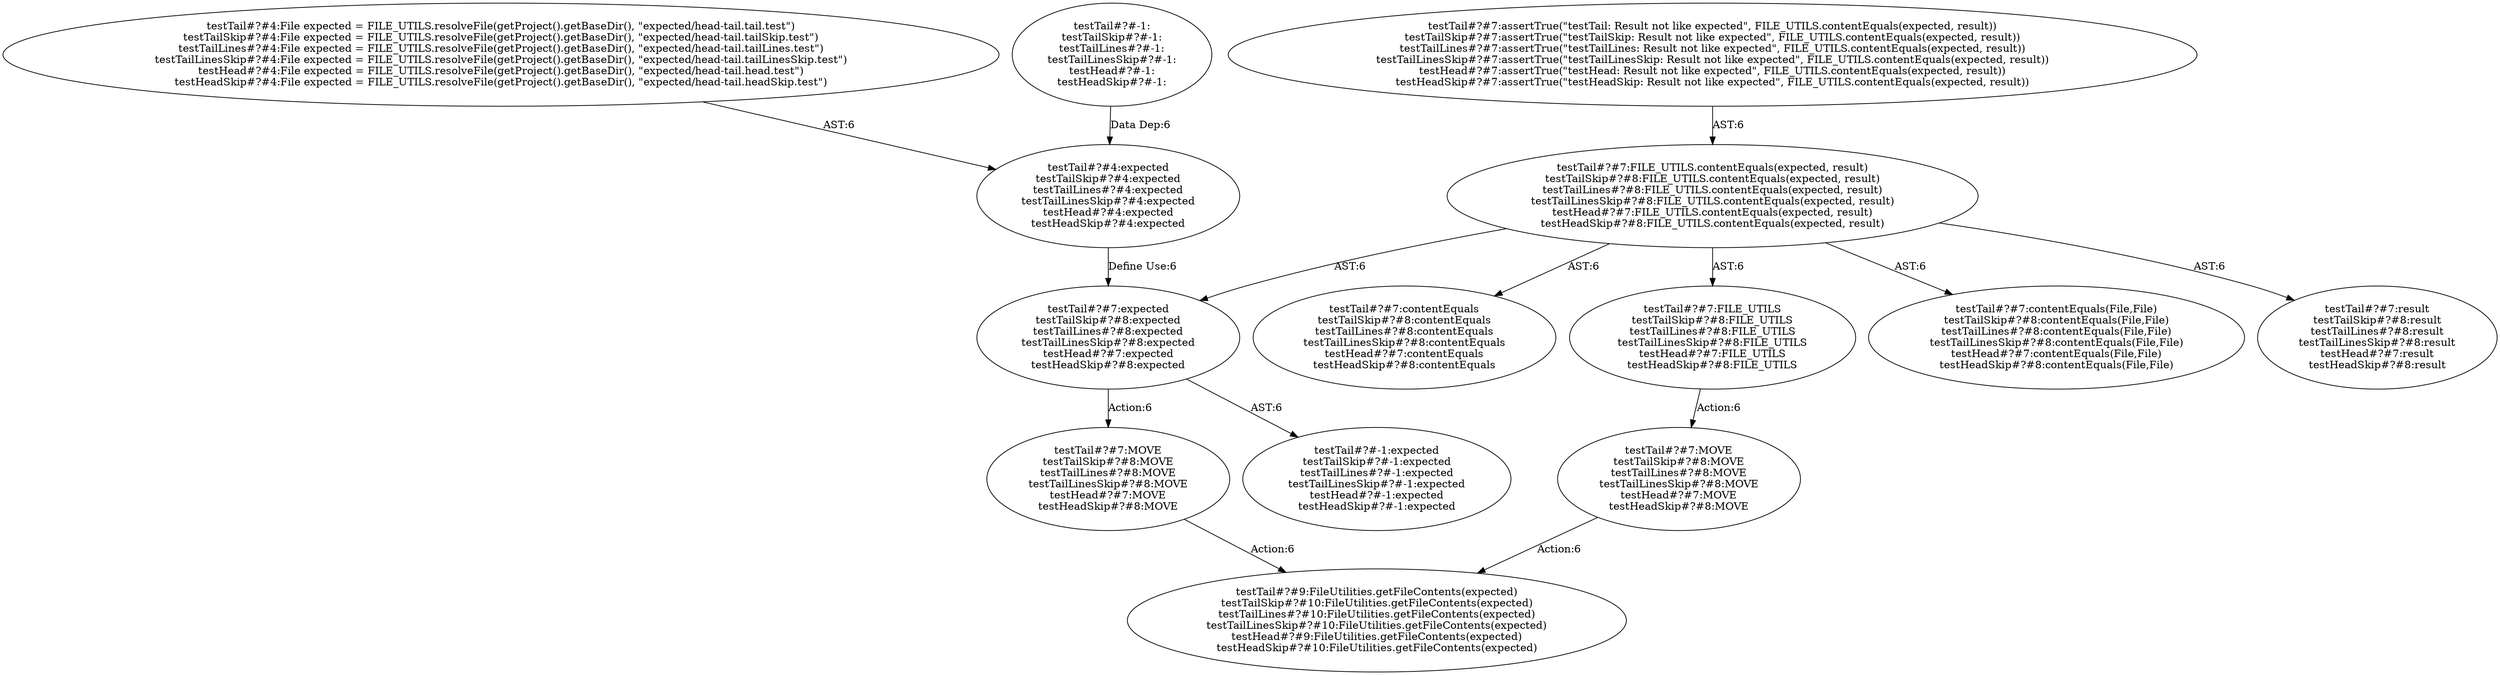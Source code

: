 digraph "Pattern" {
0 [label="testTail#?#7:MOVE
testTailSkip#?#8:MOVE
testTailLines#?#8:MOVE
testTailLinesSkip#?#8:MOVE
testHead#?#7:MOVE
testHeadSkip#?#8:MOVE" shape=ellipse]
1 [label="testTail#?#7:expected
testTailSkip#?#8:expected
testTailLines#?#8:expected
testTailLinesSkip#?#8:expected
testHead#?#7:expected
testHeadSkip#?#8:expected" shape=ellipse]
2 [label="testTail#?#4:expected
testTailSkip#?#4:expected
testTailLines#?#4:expected
testTailLinesSkip#?#4:expected
testHead#?#4:expected
testHeadSkip#?#4:expected" shape=ellipse]
3 [label="testTail#?#4:File expected = FILE_UTILS.resolveFile(getProject().getBaseDir(), \"expected/head-tail.tail.test\")
testTailSkip#?#4:File expected = FILE_UTILS.resolveFile(getProject().getBaseDir(), \"expected/head-tail.tailSkip.test\")
testTailLines#?#4:File expected = FILE_UTILS.resolveFile(getProject().getBaseDir(), \"expected/head-tail.tailLines.test\")
testTailLinesSkip#?#4:File expected = FILE_UTILS.resolveFile(getProject().getBaseDir(), \"expected/head-tail.tailLinesSkip.test\")
testHead#?#4:File expected = FILE_UTILS.resolveFile(getProject().getBaseDir(), \"expected/head-tail.head.test\")
testHeadSkip#?#4:File expected = FILE_UTILS.resolveFile(getProject().getBaseDir(), \"expected/head-tail.headSkip.test\")" shape=ellipse]
4 [label="testTail#?#-1:
testTailSkip#?#-1:
testTailLines#?#-1:
testTailLinesSkip#?#-1:
testHead#?#-1:
testHeadSkip#?#-1:" shape=ellipse]
5 [label="testTail#?#7:FILE_UTILS.contentEquals(expected, result)
testTailSkip#?#8:FILE_UTILS.contentEquals(expected, result)
testTailLines#?#8:FILE_UTILS.contentEquals(expected, result)
testTailLinesSkip#?#8:FILE_UTILS.contentEquals(expected, result)
testHead#?#7:FILE_UTILS.contentEquals(expected, result)
testHeadSkip#?#8:FILE_UTILS.contentEquals(expected, result)" shape=ellipse]
6 [label="testTail#?#7:assertTrue(\"testTail: Result not like expected\", FILE_UTILS.contentEquals(expected, result))
testTailSkip#?#7:assertTrue(\"testTailSkip: Result not like expected\", FILE_UTILS.contentEquals(expected, result))
testTailLines#?#7:assertTrue(\"testTailLines: Result not like expected\", FILE_UTILS.contentEquals(expected, result))
testTailLinesSkip#?#7:assertTrue(\"testTailLinesSkip: Result not like expected\", FILE_UTILS.contentEquals(expected, result))
testHead#?#7:assertTrue(\"testHead: Result not like expected\", FILE_UTILS.contentEquals(expected, result))
testHeadSkip#?#7:assertTrue(\"testHeadSkip: Result not like expected\", FILE_UTILS.contentEquals(expected, result))" shape=ellipse]
7 [label="testTail#?#7:contentEquals
testTailSkip#?#8:contentEquals
testTailLines#?#8:contentEquals
testTailLinesSkip#?#8:contentEquals
testHead#?#7:contentEquals
testHeadSkip#?#8:contentEquals" shape=ellipse]
8 [label="testTail#?#7:FILE_UTILS
testTailSkip#?#8:FILE_UTILS
testTailLines#?#8:FILE_UTILS
testTailLinesSkip#?#8:FILE_UTILS
testHead#?#7:FILE_UTILS
testHeadSkip#?#8:FILE_UTILS" shape=ellipse]
9 [label="testTail#?#7:contentEquals(File,File)
testTailSkip#?#8:contentEquals(File,File)
testTailLines#?#8:contentEquals(File,File)
testTailLinesSkip#?#8:contentEquals(File,File)
testHead#?#7:contentEquals(File,File)
testHeadSkip#?#8:contentEquals(File,File)" shape=ellipse]
10 [label="testTail#?#7:result
testTailSkip#?#8:result
testTailLines#?#8:result
testTailLinesSkip#?#8:result
testHead#?#7:result
testHeadSkip#?#8:result" shape=ellipse]
11 [label="testTail#?#-1:expected
testTailSkip#?#-1:expected
testTailLines#?#-1:expected
testTailLinesSkip#?#-1:expected
testHead#?#-1:expected
testHeadSkip#?#-1:expected" shape=ellipse]
12 [label="testTail#?#9:FileUtilities.getFileContents(expected)
testTailSkip#?#10:FileUtilities.getFileContents(expected)
testTailLines#?#10:FileUtilities.getFileContents(expected)
testTailLinesSkip#?#10:FileUtilities.getFileContents(expected)
testHead#?#9:FileUtilities.getFileContents(expected)
testHeadSkip#?#10:FileUtilities.getFileContents(expected)" shape=ellipse]
13 [label="testTail#?#7:MOVE
testTailSkip#?#8:MOVE
testTailLines#?#8:MOVE
testTailLinesSkip#?#8:MOVE
testHead#?#7:MOVE
testHeadSkip#?#8:MOVE" shape=ellipse]
0 -> 12 [label="Action:6"];
1 -> 0 [label="Action:6"];
1 -> 11 [label="AST:6"];
2 -> 1 [label="Define Use:6"];
3 -> 2 [label="AST:6"];
4 -> 2 [label="Data Dep:6"];
5 -> 1 [label="AST:6"];
5 -> 7 [label="AST:6"];
5 -> 8 [label="AST:6"];
5 -> 9 [label="AST:6"];
5 -> 10 [label="AST:6"];
6 -> 5 [label="AST:6"];
8 -> 13 [label="Action:6"];
13 -> 12 [label="Action:6"];
}